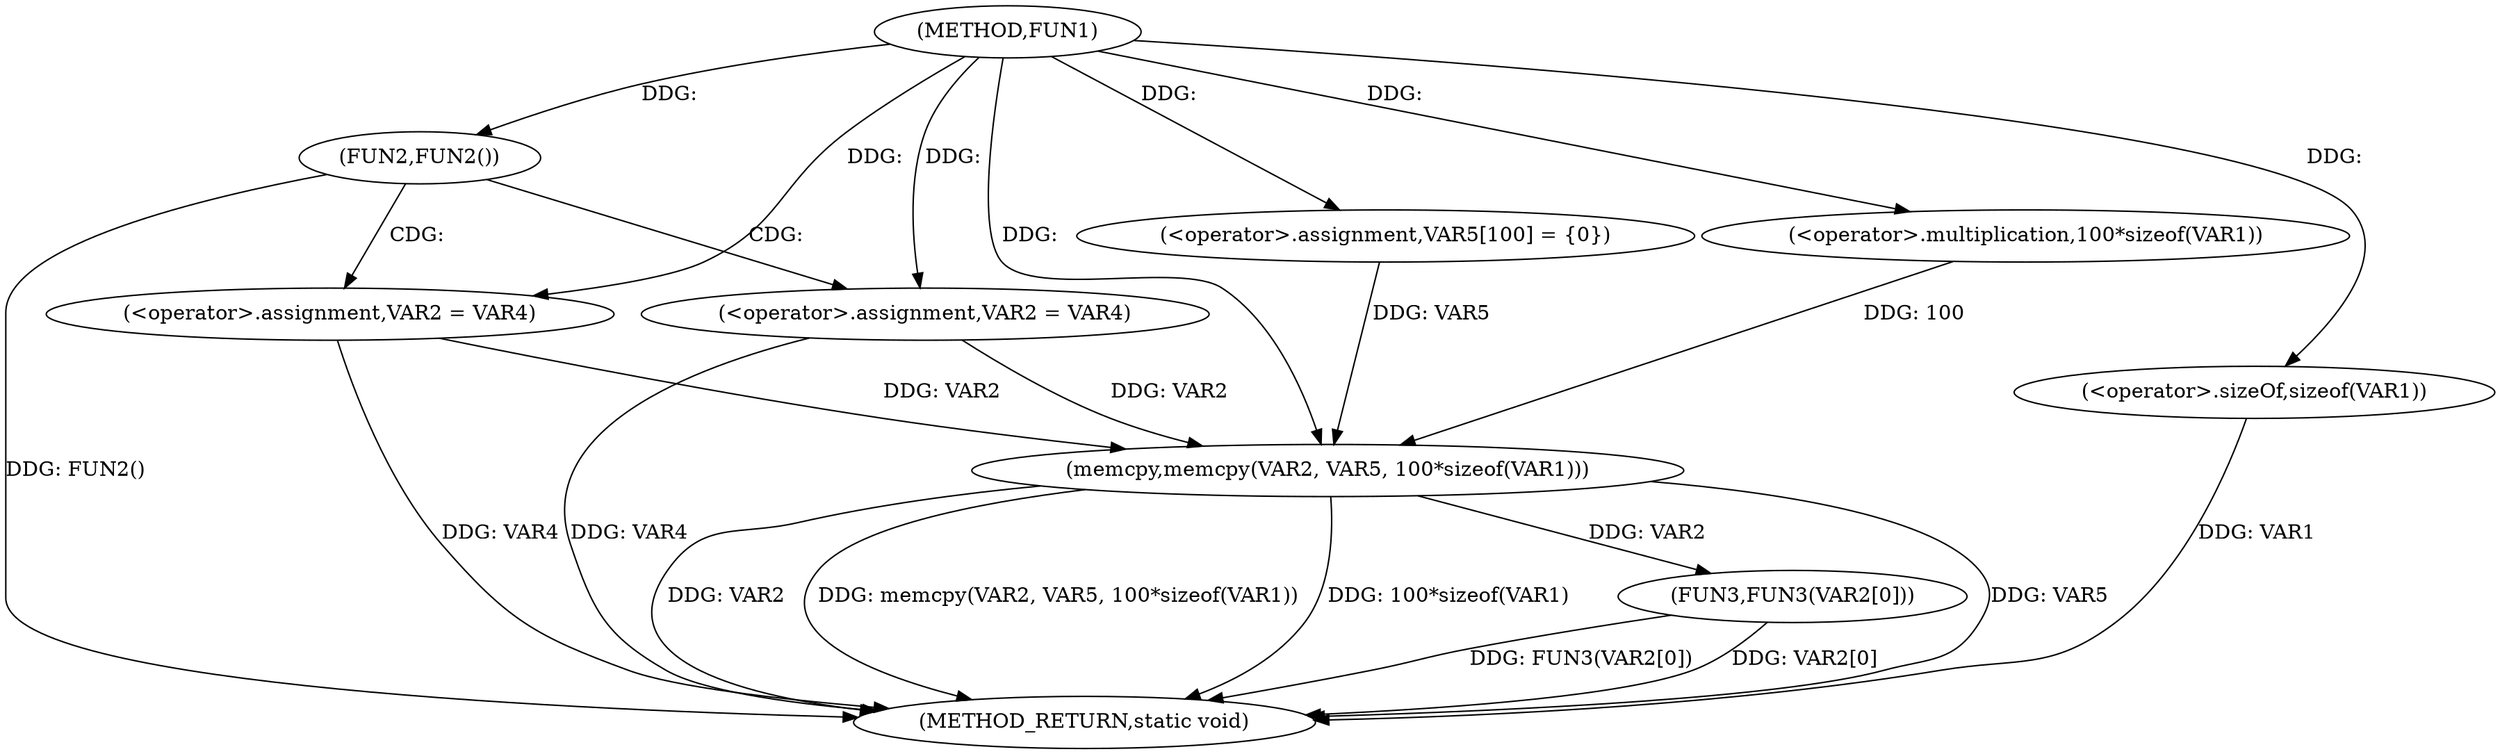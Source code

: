 digraph FUN1 {  
"1000100" [label = "(METHOD,FUN1)" ]
"1000131" [label = "(METHOD_RETURN,static void)" ]
"1000106" [label = "(FUN2,FUN2())" ]
"1000108" [label = "(<operator>.assignment,VAR2 = VAR4)" ]
"1000113" [label = "(<operator>.assignment,VAR2 = VAR4)" ]
"1000118" [label = "(<operator>.assignment,VAR5[100] = {0})" ]
"1000120" [label = "(memcpy,memcpy(VAR2, VAR5, 100*sizeof(VAR1)))" ]
"1000123" [label = "(<operator>.multiplication,100*sizeof(VAR1))" ]
"1000125" [label = "(<operator>.sizeOf,sizeof(VAR1))" ]
"1000127" [label = "(FUN3,FUN3(VAR2[0]))" ]
  "1000125" -> "1000131"  [ label = "DDG: VAR1"] 
  "1000120" -> "1000131"  [ label = "DDG: 100*sizeof(VAR1)"] 
  "1000127" -> "1000131"  [ label = "DDG: FUN3(VAR2[0])"] 
  "1000120" -> "1000131"  [ label = "DDG: VAR5"] 
  "1000127" -> "1000131"  [ label = "DDG: VAR2[0]"] 
  "1000106" -> "1000131"  [ label = "DDG: FUN2()"] 
  "1000113" -> "1000131"  [ label = "DDG: VAR4"] 
  "1000120" -> "1000131"  [ label = "DDG: VAR2"] 
  "1000108" -> "1000131"  [ label = "DDG: VAR4"] 
  "1000120" -> "1000131"  [ label = "DDG: memcpy(VAR2, VAR5, 100*sizeof(VAR1))"] 
  "1000100" -> "1000106"  [ label = "DDG: "] 
  "1000100" -> "1000108"  [ label = "DDG: "] 
  "1000100" -> "1000113"  [ label = "DDG: "] 
  "1000100" -> "1000118"  [ label = "DDG: "] 
  "1000113" -> "1000120"  [ label = "DDG: VAR2"] 
  "1000108" -> "1000120"  [ label = "DDG: VAR2"] 
  "1000100" -> "1000120"  [ label = "DDG: "] 
  "1000118" -> "1000120"  [ label = "DDG: VAR5"] 
  "1000123" -> "1000120"  [ label = "DDG: 100"] 
  "1000100" -> "1000123"  [ label = "DDG: "] 
  "1000100" -> "1000125"  [ label = "DDG: "] 
  "1000120" -> "1000127"  [ label = "DDG: VAR2"] 
  "1000106" -> "1000108"  [ label = "CDG: "] 
  "1000106" -> "1000113"  [ label = "CDG: "] 
}
